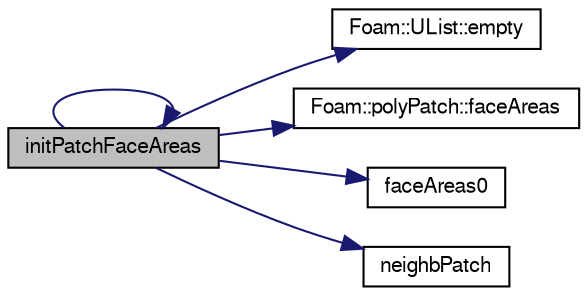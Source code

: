 digraph "initPatchFaceAreas"
{
  bgcolor="transparent";
  edge [fontname="FreeSans",fontsize="10",labelfontname="FreeSans",labelfontsize="10"];
  node [fontname="FreeSans",fontsize="10",shape=record];
  rankdir="LR";
  Node1 [label="initPatchFaceAreas",height=0.2,width=0.4,color="black", fillcolor="grey75", style="filled" fontcolor="black"];
  Node1 -> Node2 [color="midnightblue",fontsize="10",style="solid",fontname="FreeSans"];
  Node2 [label="Foam::UList::empty",height=0.2,width=0.4,color="black",URL="$a02659.html#ac6e61de369e994009e36f344f99c15ad",tooltip="Return true if the UList is empty (ie, size() is zero). "];
  Node1 -> Node3 [color="midnightblue",fontsize="10",style="solid",fontname="FreeSans"];
  Node3 [label="Foam::polyPatch::faceAreas",height=0.2,width=0.4,color="black",URL="$a01877.html#ac0a591ed4b2427caab10863a66b838fa",tooltip="Return face normals. "];
  Node1 -> Node4 [color="midnightblue",fontsize="10",style="solid",fontname="FreeSans"];
  Node4 [label="faceAreas0",height=0.2,width=0.4,color="black",URL="$a00443.html#a127aba3d80b6681a86f6cf0aaaa24e1b",tooltip="Return access to the original patch face areas. "];
  Node1 -> Node1 [color="midnightblue",fontsize="10",style="solid",fontname="FreeSans"];
  Node1 -> Node5 [color="midnightblue",fontsize="10",style="solid",fontname="FreeSans"];
  Node5 [label="neighbPatch",height=0.2,width=0.4,color="black",URL="$a00443.html#aa769e5e387a8c552d80db40f676fc471",tooltip="Return a reference to the neighbour patch. "];
}
